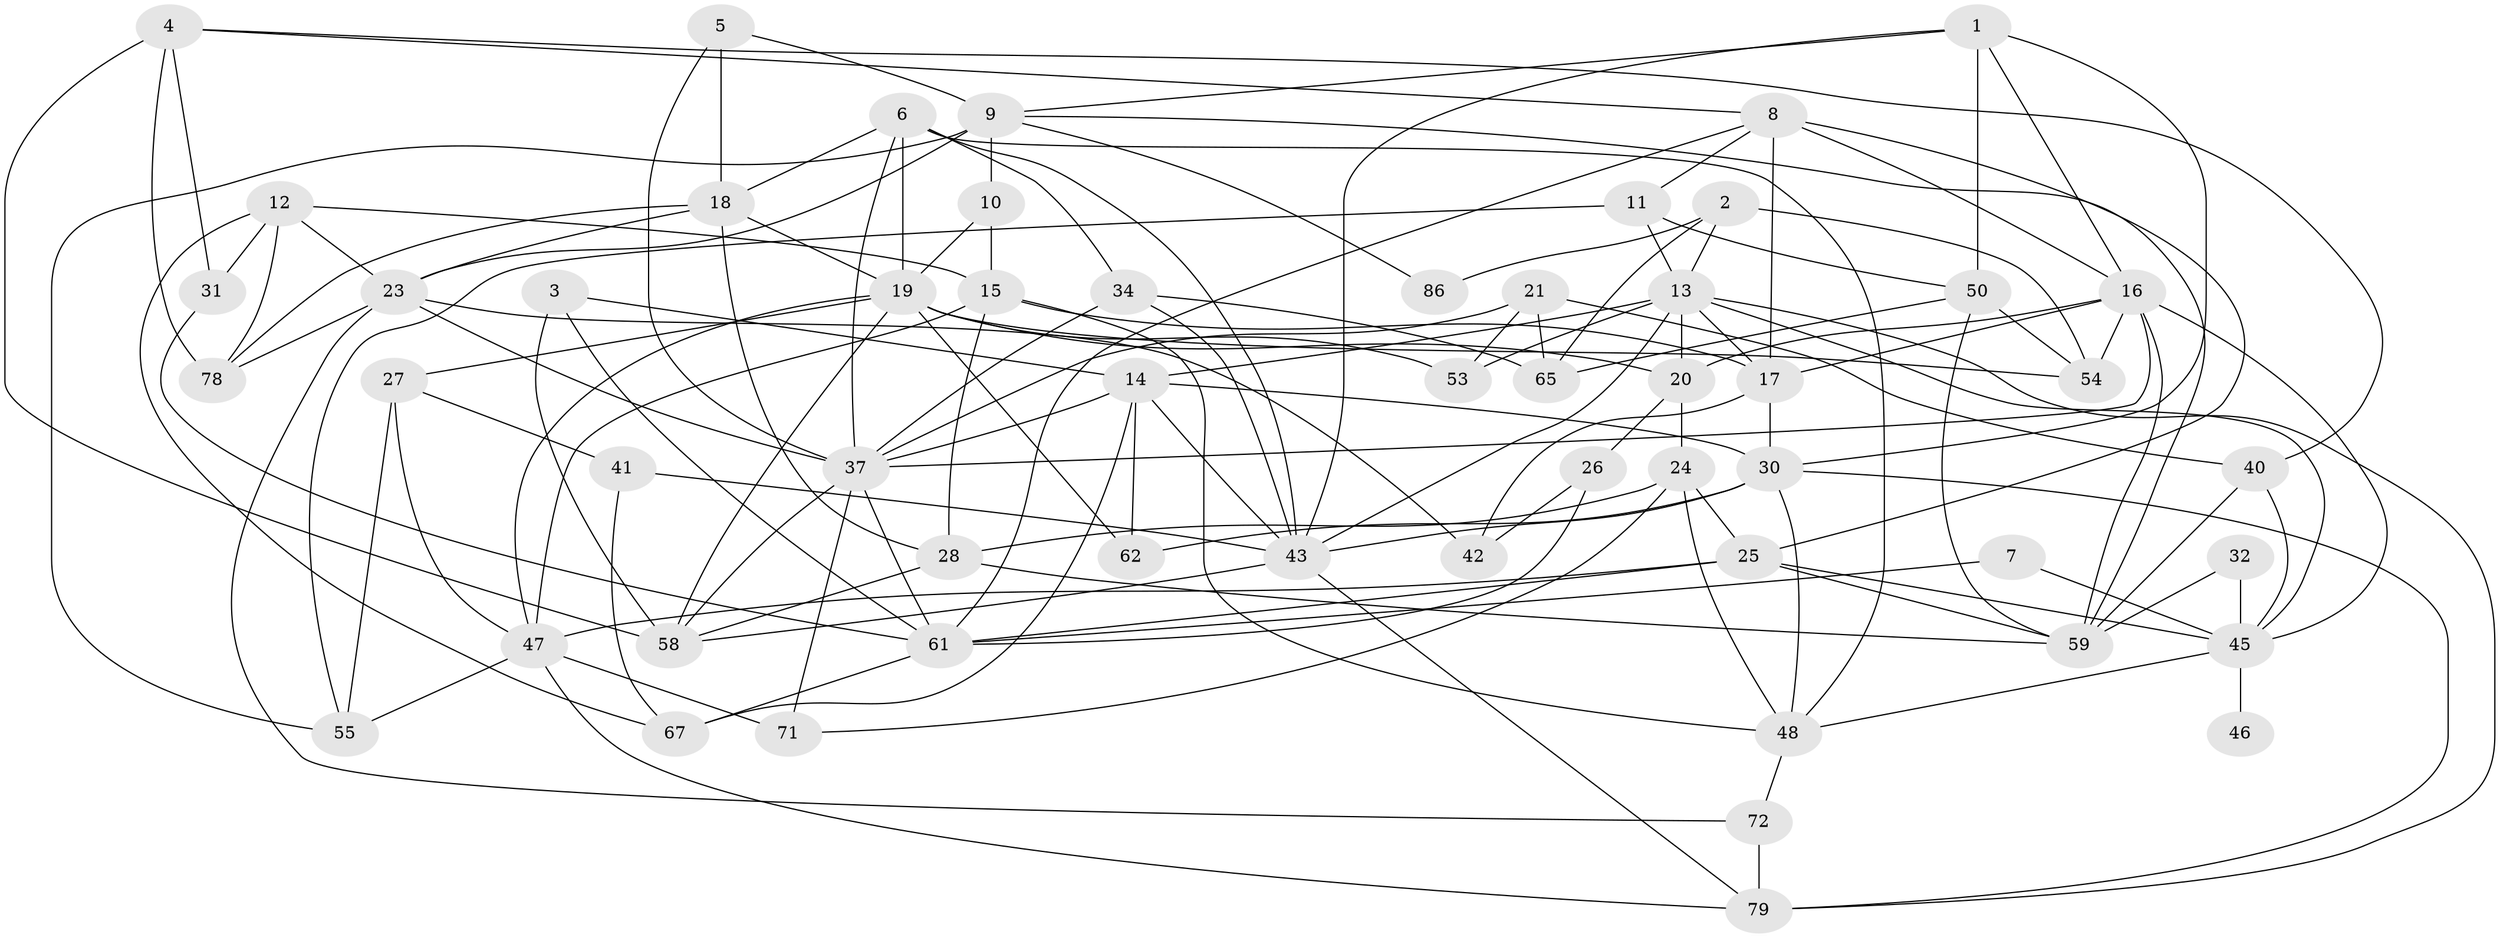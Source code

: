 // Generated by graph-tools (version 1.1) at 2025/23/03/03/25 07:23:56]
// undirected, 55 vertices, 138 edges
graph export_dot {
graph [start="1"]
  node [color=gray90,style=filled];
  1;
  2 [super="+85"];
  3;
  4 [super="+57"];
  5;
  6 [super="+88"];
  7;
  8 [super="+22"];
  9 [super="+51"];
  10;
  11 [super="+44"];
  12 [super="+33"];
  13 [super="+35"];
  14 [super="+52"];
  15 [super="+77"];
  16 [super="+49"];
  17 [super="+36"];
  18 [super="+60"];
  19 [super="+56"];
  20 [super="+80"];
  21 [super="+29"];
  23 [super="+38"];
  24 [super="+39"];
  25;
  26;
  27;
  28;
  30;
  31;
  32;
  34 [super="+73"];
  37 [super="+74"];
  40;
  41;
  42 [super="+68"];
  43 [super="+87"];
  45 [super="+76"];
  46 [super="+69"];
  47 [super="+70"];
  48 [super="+64"];
  50 [super="+66"];
  53;
  54;
  55 [super="+83"];
  58 [super="+63"];
  59 [super="+81"];
  61 [super="+82"];
  62 [super="+75"];
  65;
  67;
  71;
  72;
  78;
  79 [super="+84"];
  86;
  1 -- 9;
  1 -- 30;
  1 -- 50;
  1 -- 16;
  1 -- 43;
  2 -- 54;
  2 -- 13;
  2 -- 86;
  2 -- 65;
  3 -- 14;
  3 -- 61;
  3 -- 58;
  4 -- 8;
  4 -- 58 [weight=2];
  4 -- 78;
  4 -- 40;
  4 -- 31;
  5 -- 9;
  5 -- 37;
  5 -- 18;
  6 -- 34;
  6 -- 43;
  6 -- 48;
  6 -- 19;
  6 -- 37;
  6 -- 18;
  7 -- 45;
  7 -- 61;
  8 -- 11;
  8 -- 61;
  8 -- 16;
  8 -- 25;
  8 -- 17;
  9 -- 59;
  9 -- 10;
  9 -- 86;
  9 -- 23;
  9 -- 55;
  10 -- 19;
  10 -- 15;
  11 -- 50;
  11 -- 13;
  11 -- 55;
  12 -- 67;
  12 -- 31;
  12 -- 23;
  12 -- 78;
  12 -- 15;
  13 -- 14;
  13 -- 20;
  13 -- 45;
  13 -- 53;
  13 -- 43;
  13 -- 79;
  13 -- 17;
  14 -- 37;
  14 -- 43;
  14 -- 67;
  14 -- 30;
  14 -- 62;
  15 -- 47 [weight=2];
  15 -- 17;
  15 -- 48;
  15 -- 28;
  16 -- 54;
  16 -- 59;
  16 -- 17;
  16 -- 20;
  16 -- 37;
  16 -- 45;
  17 -- 42;
  17 -- 30;
  18 -- 28;
  18 -- 19;
  18 -- 23;
  18 -- 78;
  19 -- 20;
  19 -- 47;
  19 -- 62;
  19 -- 53;
  19 -- 54;
  19 -- 27;
  19 -- 58;
  20 -- 24;
  20 -- 26;
  21 -- 53;
  21 -- 40;
  21 -- 65;
  21 -- 37;
  23 -- 72;
  23 -- 42;
  23 -- 37;
  23 -- 78;
  24 -- 71;
  24 -- 28;
  24 -- 48;
  24 -- 25;
  25 -- 59;
  25 -- 45;
  25 -- 47;
  25 -- 61;
  26 -- 61;
  26 -- 42;
  27 -- 47;
  27 -- 41;
  27 -- 55;
  28 -- 58;
  28 -- 59;
  30 -- 79;
  30 -- 43;
  30 -- 48;
  30 -- 62;
  31 -- 61;
  32 -- 59;
  32 -- 45;
  34 -- 37;
  34 -- 65;
  34 -- 43;
  37 -- 71;
  37 -- 61;
  37 -- 58;
  40 -- 59;
  40 -- 45;
  41 -- 67;
  41 -- 43;
  43 -- 58;
  43 -- 79;
  45 -- 46 [weight=3];
  45 -- 48;
  47 -- 71;
  47 -- 55;
  47 -- 79;
  48 -- 72;
  50 -- 65;
  50 -- 54;
  50 -- 59;
  61 -- 67;
  72 -- 79;
}
